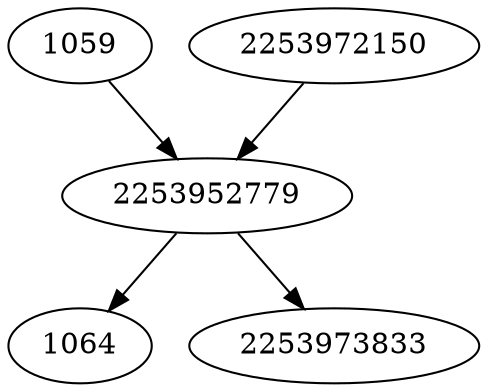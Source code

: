 strict digraph  {
1059;
1064;
2253973833;
2253952779;
2253972150;
1059 -> 2253952779;
2253952779 -> 2253973833;
2253952779 -> 1064;
2253972150 -> 2253952779;
}
